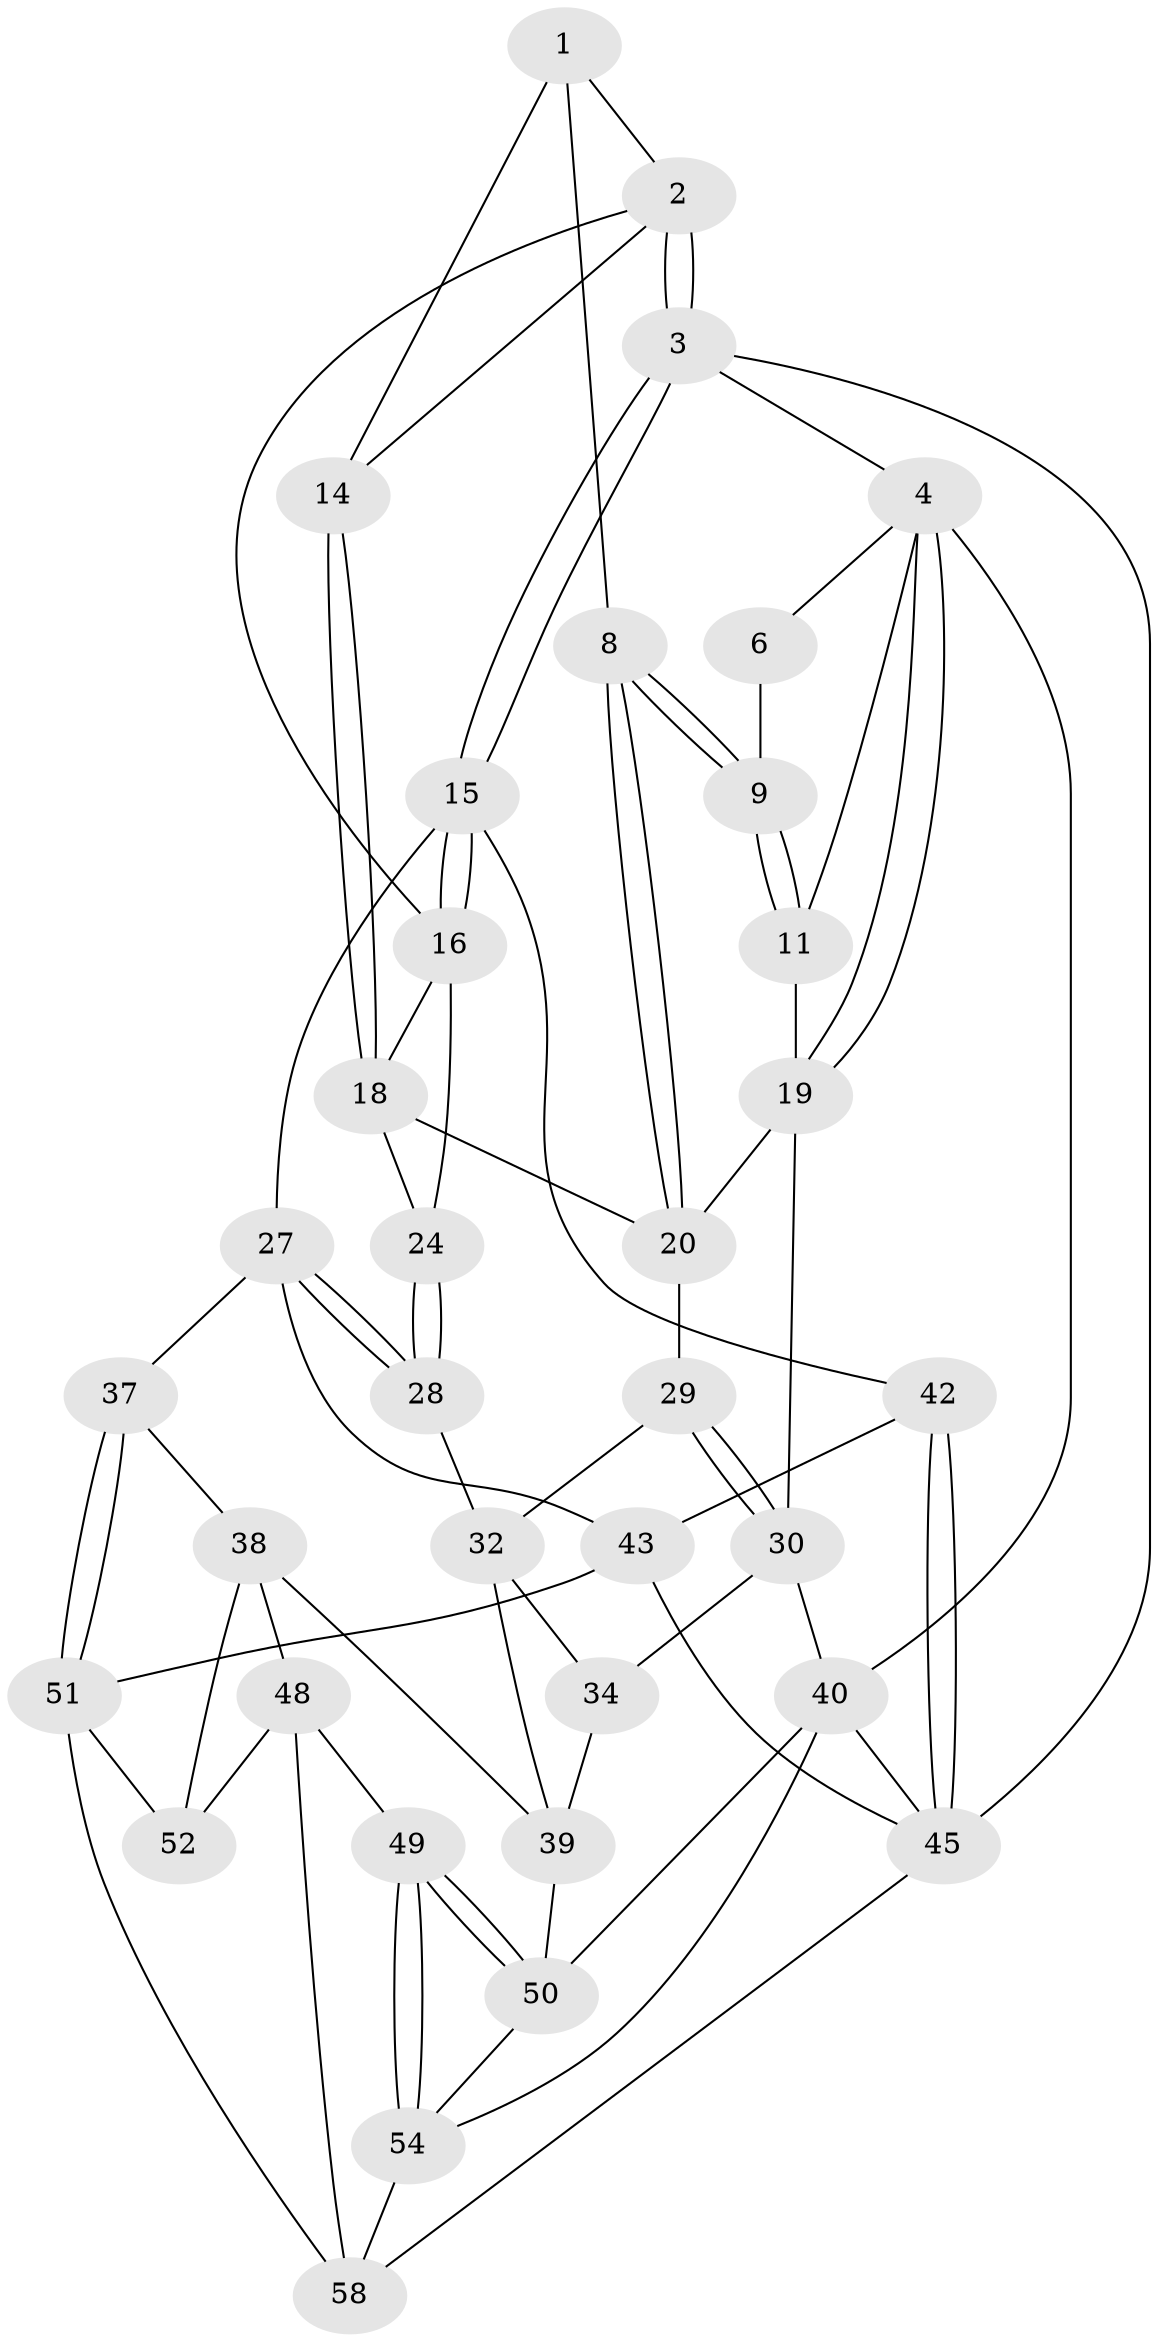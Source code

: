 // Generated by graph-tools (version 1.1) at 2025/24/03/03/25 07:24:33]
// undirected, 35 vertices, 79 edges
graph export_dot {
graph [start="1"]
  node [color=gray90,style=filled];
  1 [pos="+0.4765241209620749+0",super="+7"];
  2 [pos="+0.6926524164422317+0",super="+13"];
  3 [pos="+1+0"];
  4 [pos="+0+0",super="+5"];
  6 [pos="+0.2660896739408371+0"];
  8 [pos="+0.33939804585549777+0.17019475798013856"];
  9 [pos="+0.3342439315814211+0.16381142121965392",super="+10"];
  11 [pos="+0.19713904486852749+0.0970672480833106",super="+12"];
  14 [pos="+0.6065098991193208+0.058641149899522155"];
  15 [pos="+1+0.2168677718289709",super="+26"];
  16 [pos="+0.7980646076518482+0.11770046366949705",super="+17"];
  18 [pos="+0.6134399140996889+0.17968298183169493",super="+22"];
  19 [pos="+0+0.3839747559175795",super="+21"];
  20 [pos="+0.3416848409326084+0.195905406575999",super="+23"];
  24 [pos="+0.7188596388548981+0.29366015169717763",super="+25"];
  27 [pos="+0.9460545149437185+0.4866104645765783",super="+36"];
  28 [pos="+0.9230241019555685+0.47323316271196",super="+31"];
  29 [pos="+0.2930013098405628+0.3903366867909255"];
  30 [pos="+0+0.5393360641549985",super="+35"];
  32 [pos="+0.45127626928099657+0.5692046544559934",super="+33"];
  34 [pos="+0+0.5710329867945226"];
  37 [pos="+0.7155000037991325+0.7081504454353852"];
  38 [pos="+0.48796581197603706+0.651537632119602",super="+47"];
  39 [pos="+0.4642032952794003+0.6338093765959131",super="+46"];
  40 [pos="+0+0.8066299353420532",super="+41"];
  42 [pos="+1+0.9009985056265113"];
  43 [pos="+0.8174523995847877+0.8886482241147885",super="+44"];
  45 [pos="+1+1",super="+60"];
  48 [pos="+0.4005219763598089+0.8974395876537101",super="+57"];
  49 [pos="+0.37501013479799417+0.9001404319008377"];
  50 [pos="+0.307030181082154+0.830795692990594",super="+53"];
  51 [pos="+0.5351203428206174+0.9024408948772936",super="+56"];
  52 [pos="+0.4900228872875625+0.8843843883141258"];
  54 [pos="+0.27148578505897836+1",super="+55"];
  58 [pos="+0.5508372364678483+1",super="+59"];
  1 -- 2;
  1 -- 8;
  1 -- 14;
  2 -- 3;
  2 -- 3;
  2 -- 16;
  2 -- 14;
  3 -- 4;
  3 -- 15;
  3 -- 15;
  3 -- 45;
  4 -- 19;
  4 -- 19;
  4 -- 6;
  4 -- 11;
  4 -- 40;
  6 -- 9;
  8 -- 9;
  8 -- 9;
  8 -- 20;
  8 -- 20;
  9 -- 11 [weight=2];
  9 -- 11;
  11 -- 19;
  14 -- 18;
  14 -- 18;
  15 -- 16;
  15 -- 16;
  15 -- 42;
  15 -- 27;
  16 -- 24;
  16 -- 18;
  18 -- 24;
  18 -- 20;
  19 -- 20;
  19 -- 30;
  20 -- 29;
  24 -- 28 [weight=2];
  24 -- 28;
  27 -- 28;
  27 -- 28;
  27 -- 37;
  27 -- 43;
  28 -- 32;
  29 -- 30;
  29 -- 30;
  29 -- 32;
  30 -- 40;
  30 -- 34;
  32 -- 34;
  32 -- 39;
  34 -- 39;
  37 -- 38;
  37 -- 51;
  37 -- 51;
  38 -- 39;
  38 -- 48;
  38 -- 52;
  39 -- 50;
  40 -- 50;
  40 -- 45;
  40 -- 54;
  42 -- 43;
  42 -- 45;
  42 -- 45;
  43 -- 45;
  43 -- 51;
  45 -- 58;
  48 -- 49;
  48 -- 52;
  48 -- 58;
  49 -- 50;
  49 -- 50;
  49 -- 54;
  49 -- 54;
  50 -- 54;
  51 -- 52;
  51 -- 58;
  54 -- 58;
}
